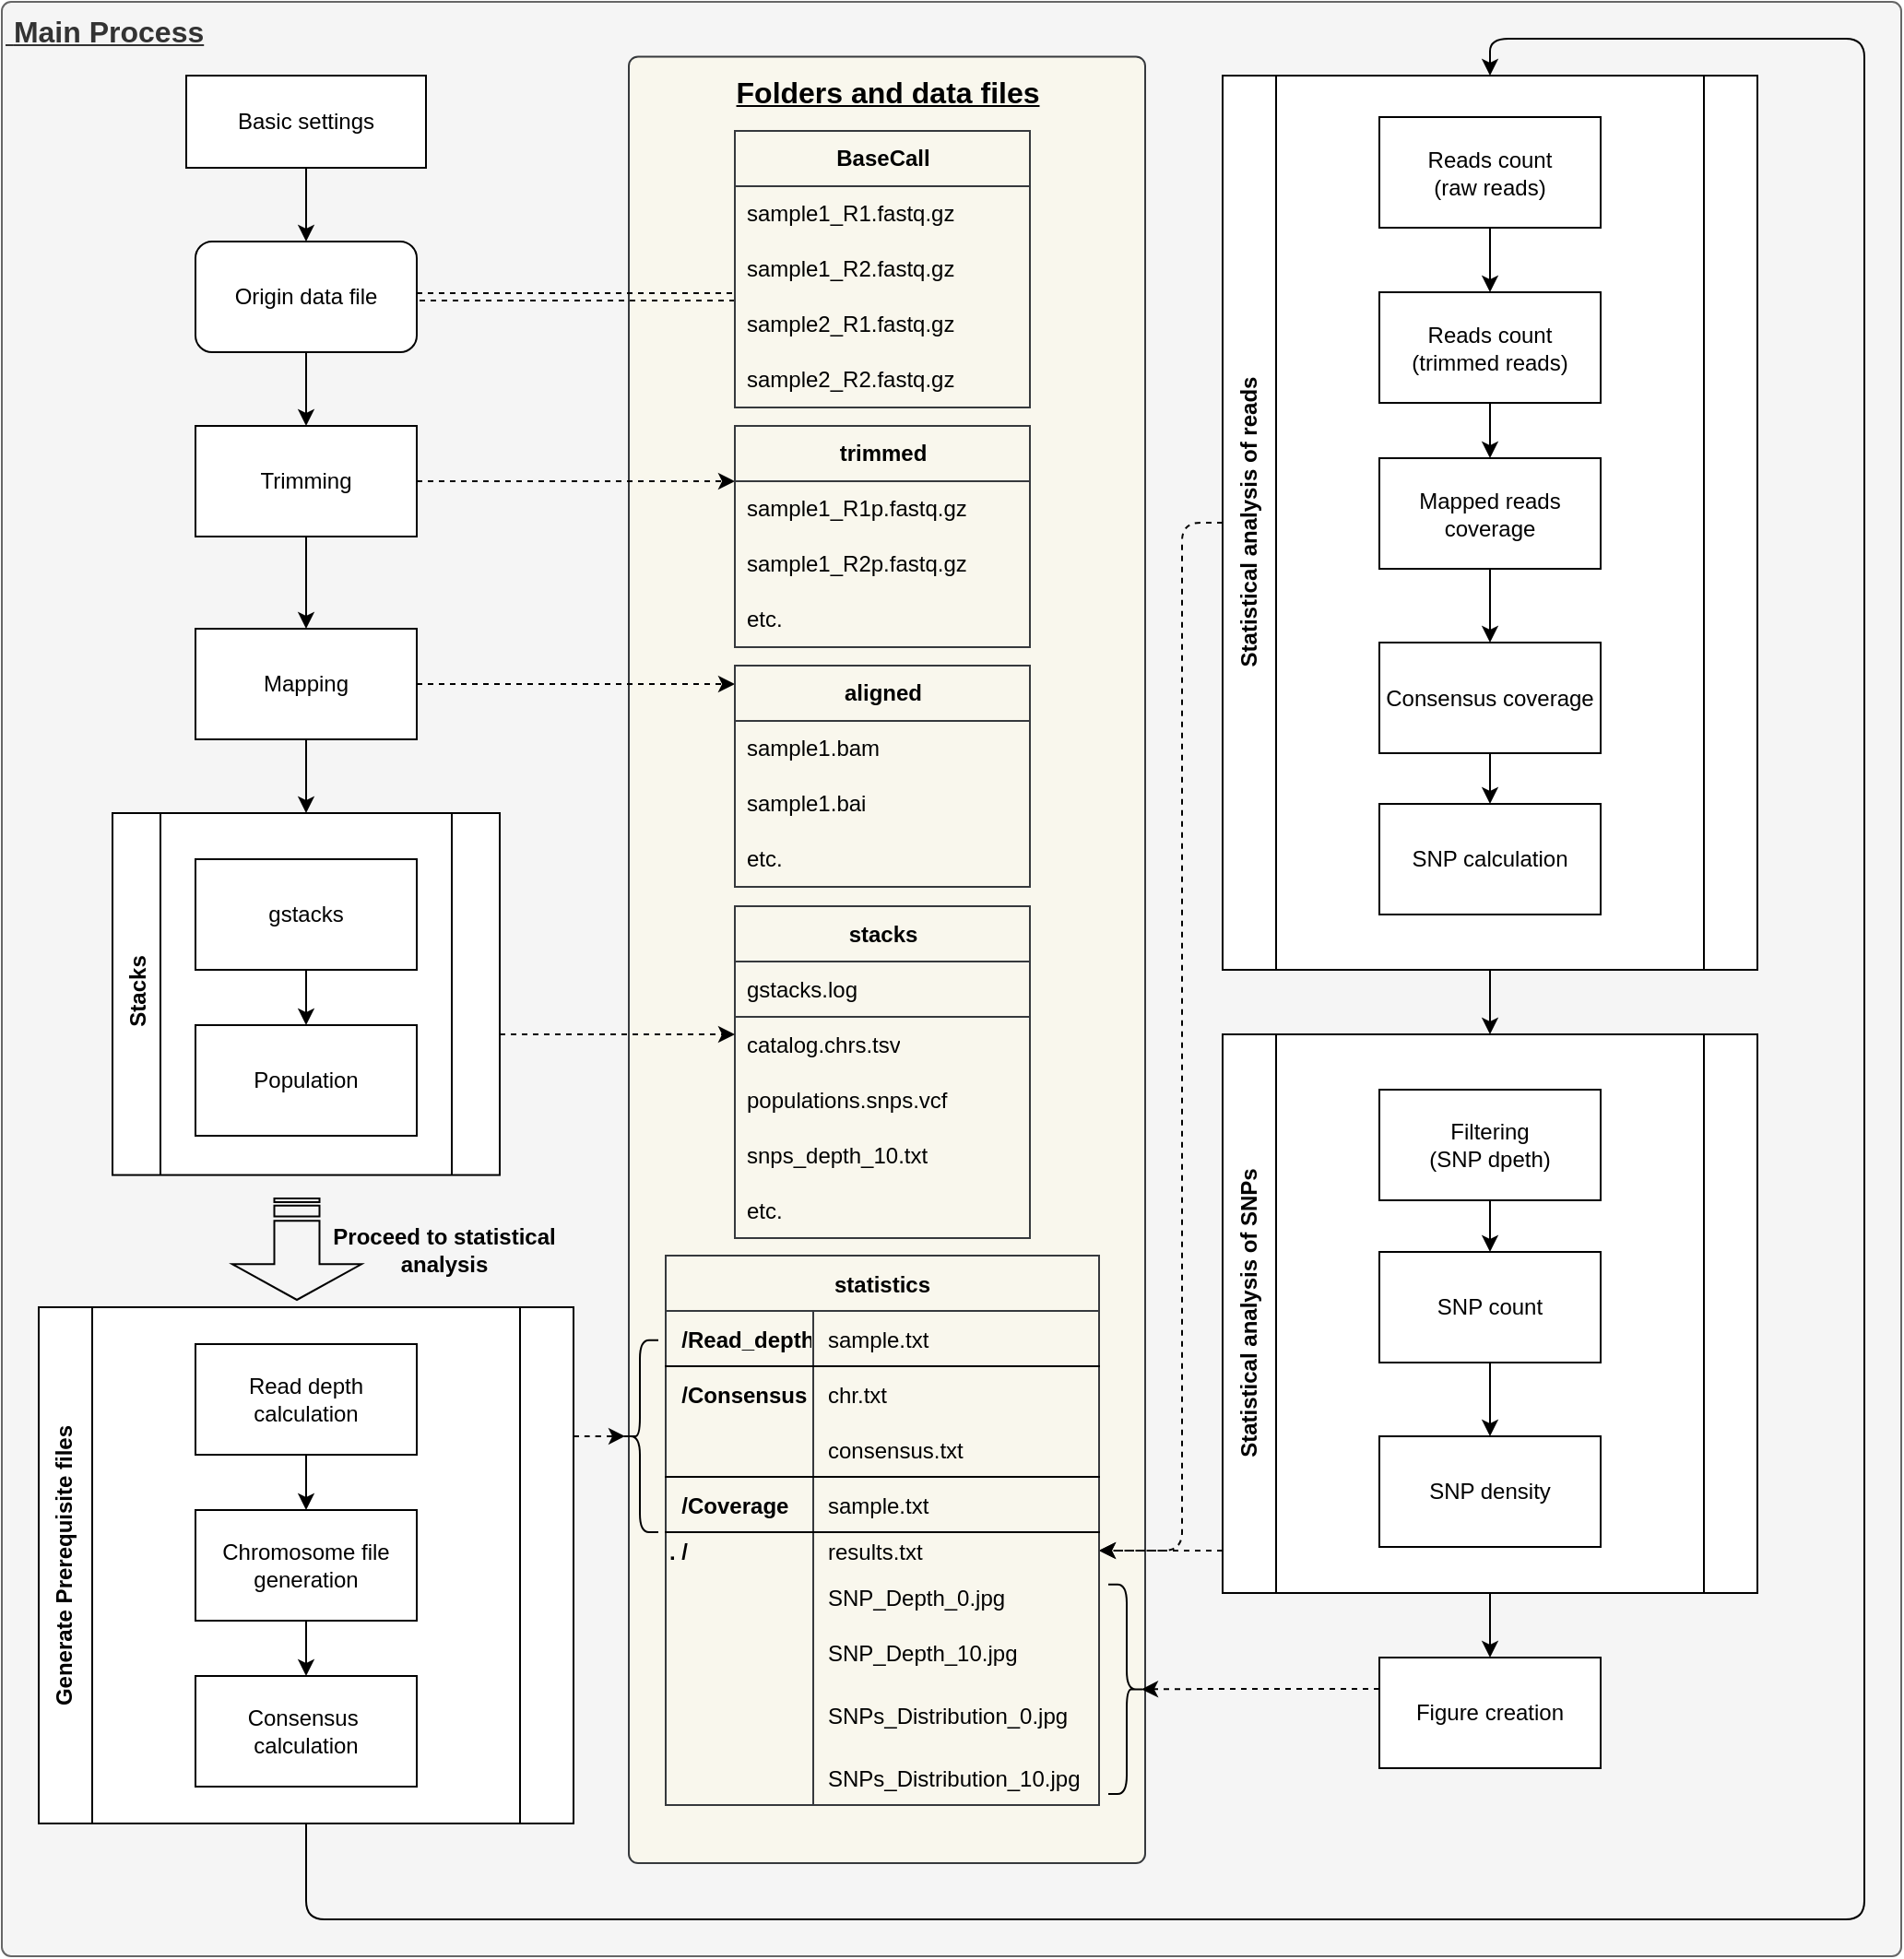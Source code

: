 <mxfile version="20.6.0" type="github">
  <diagram id="C5RBs43oDa-KdzZeNtuy" name="Page-1">
    <mxGraphModel dx="1645" dy="1059" grid="1" gridSize="10" guides="1" tooltips="1" connect="1" arrows="1" fold="1" page="1" pageScale="1" pageWidth="1169" pageHeight="827" math="0" shadow="0">
      <root>
        <mxCell id="WIyWlLk6GJQsqaUBKTNV-0" />
        <mxCell id="WIyWlLk6GJQsqaUBKTNV-1" parent="WIyWlLk6GJQsqaUBKTNV-0" />
        <mxCell id="ZqLwVkyyeCJWZtCOjeCk-284" value="&lt;span style=&quot;white-space: pre;&quot;&gt;	&lt;/span&gt;Main Process" style="rounded=1;absoluteArcSize=1;html=1;arcSize=10;sketch=0;fillColor=#f5f5f5;fontColor=#333333;strokeColor=#666666;fontStyle=5;align=left;verticalAlign=top;fontSize=16;" vertex="1" parent="WIyWlLk6GJQsqaUBKTNV-1">
          <mxGeometry x="50" y="60" width="1030" height="1060" as="geometry" />
        </mxCell>
        <mxCell id="ZqLwVkyyeCJWZtCOjeCk-285" value="" style="html=1;shape=mxgraph.er.anchor;whiteSpace=wrap;sketch=0;fillColor=none;gradientColor=none;" vertex="1" parent="ZqLwVkyyeCJWZtCOjeCk-284">
          <mxGeometry width="515" height="1060.0" as="geometry" />
        </mxCell>
        <mxCell id="ZqLwVkyyeCJWZtCOjeCk-286" value="" style="rounded=1;absoluteArcSize=1;html=1;arcSize=10;whiteSpace=wrap;points=[];sketch=0;fillColor=#f9f7ed;strokeColor=#36393d;" vertex="1" parent="ZqLwVkyyeCJWZtCOjeCk-284">
          <mxGeometry x="340" y="29.72" width="280" height="979.807" as="geometry" />
        </mxCell>
        <mxCell id="ZqLwVkyyeCJWZtCOjeCk-289" value="" style="group" vertex="1" connectable="0" parent="ZqLwVkyyeCJWZtCOjeCk-284">
          <mxGeometry x="60" y="461.296" width="270" height="240.118" as="geometry" />
        </mxCell>
        <mxCell id="ZqLwVkyyeCJWZtCOjeCk-277" value="&lt;span style=&quot;&quot;&gt;Proceed to statistical analysis&lt;/span&gt;" style="text;html=1;strokeColor=none;fillColor=none;align=center;verticalAlign=middle;whiteSpace=wrap;rounded=0;sketch=0;fontStyle=1" vertex="1" parent="ZqLwVkyyeCJWZtCOjeCk-289">
          <mxGeometry x="100" y="200.483" width="160" height="29.444" as="geometry" />
        </mxCell>
        <mxCell id="ZqLwVkyyeCJWZtCOjeCk-268" value="Folders and data files" style="text;html=1;align=center;verticalAlign=middle;resizable=0;points=[];autosize=1;strokeColor=none;fillColor=none;sketch=0;fontStyle=5;fontSize=16;" vertex="1" parent="ZqLwVkyyeCJWZtCOjeCk-284">
          <mxGeometry x="385" y="33.681" width="190" height="30" as="geometry" />
        </mxCell>
        <mxCell id="ZqLwVkyyeCJWZtCOjeCk-260" value="" style="shape=curlyBracket;whiteSpace=wrap;html=1;rounded=1;flipH=1;labelPosition=right;verticalLabelPosition=middle;align=left;verticalAlign=middle;sketch=0;fillColor=none;gradientColor=none;rotation=-180;" vertex="1" parent="ZqLwVkyyeCJWZtCOjeCk-284">
          <mxGeometry x="336" y="725.911" width="20" height="104.107" as="geometry" />
        </mxCell>
        <mxCell id="ZqLwVkyyeCJWZtCOjeCk-213" value="" style="shape=curlyBracket;whiteSpace=wrap;html=1;rounded=1;flipH=1;labelPosition=right;verticalLabelPosition=middle;align=left;verticalAlign=middle;sketch=0;fillColor=none;gradientColor=none;" vertex="1" parent="ZqLwVkyyeCJWZtCOjeCk-284">
          <mxGeometry x="600" y="858.411" width="20" height="113.571" as="geometry" />
        </mxCell>
        <mxCell id="ZqLwVkyyeCJWZtCOjeCk-288" value="&lt;span style=&quot;white-space: pre;&quot;&gt;	&lt;/span&gt;Stacks" style="shape=process;whiteSpace=wrap;html=1;backgroundOutline=1;size=0.125;align=center;verticalAlign=top;horizontal=0;fontStyle=1" vertex="1" parent="ZqLwVkyyeCJWZtCOjeCk-284">
          <mxGeometry x="60" y="439.996" width="210" height="196.296" as="geometry" />
        </mxCell>
        <mxCell id="ZqLwVkyyeCJWZtCOjeCk-13" style="rounded=0;orthogonalLoop=1;jettySize=auto;html=1;entryX=0.5;entryY=0;entryDx=0;entryDy=0;" edge="1" parent="WIyWlLk6GJQsqaUBKTNV-1" source="WIyWlLk6GJQsqaUBKTNV-3" target="ZqLwVkyyeCJWZtCOjeCk-4">
          <mxGeometry relative="1" as="geometry" />
        </mxCell>
        <mxCell id="ZqLwVkyyeCJWZtCOjeCk-234" style="edgeStyle=orthogonalEdgeStyle;orthogonalLoop=1;jettySize=auto;html=1;endArrow=none;endFill=0;shape=link;dashed=1;" edge="1" parent="WIyWlLk6GJQsqaUBKTNV-1" source="WIyWlLk6GJQsqaUBKTNV-3" target="ZqLwVkyyeCJWZtCOjeCk-22">
          <mxGeometry relative="1" as="geometry">
            <Array as="points">
              <mxPoint x="400" y="220" />
              <mxPoint x="400" y="220" />
            </Array>
          </mxGeometry>
        </mxCell>
        <mxCell id="WIyWlLk6GJQsqaUBKTNV-3" value="Origin data file" style="rounded=1;whiteSpace=wrap;html=1;fontSize=12;glass=0;strokeWidth=1;shadow=0;flipH=1;" parent="WIyWlLk6GJQsqaUBKTNV-1" vertex="1">
          <mxGeometry x="155" y="190" width="120" height="60" as="geometry" />
        </mxCell>
        <mxCell id="ZqLwVkyyeCJWZtCOjeCk-15" value="" style="edgeStyle=none;rounded=0;orthogonalLoop=1;jettySize=auto;html=1;" edge="1" parent="WIyWlLk6GJQsqaUBKTNV-1" source="ZqLwVkyyeCJWZtCOjeCk-4" target="ZqLwVkyyeCJWZtCOjeCk-14">
          <mxGeometry relative="1" as="geometry" />
        </mxCell>
        <mxCell id="ZqLwVkyyeCJWZtCOjeCk-290" style="edgeStyle=orthogonalEdgeStyle;orthogonalLoop=1;jettySize=auto;html=1;startArrow=none;startFill=0;endArrow=classic;endFill=1;dashed=1;" edge="1" parent="WIyWlLk6GJQsqaUBKTNV-1" source="ZqLwVkyyeCJWZtCOjeCk-4" target="ZqLwVkyyeCJWZtCOjeCk-6">
          <mxGeometry relative="1" as="geometry">
            <Array as="points">
              <mxPoint x="410" y="320" />
              <mxPoint x="410" y="320" />
            </Array>
          </mxGeometry>
        </mxCell>
        <mxCell id="ZqLwVkyyeCJWZtCOjeCk-4" value="Trimming" style="rounded=0;whiteSpace=wrap;html=1;flipH=1;" vertex="1" parent="WIyWlLk6GJQsqaUBKTNV-1">
          <mxGeometry x="155" y="290" width="120" height="60" as="geometry" />
        </mxCell>
        <mxCell id="ZqLwVkyyeCJWZtCOjeCk-6" value="trimmed" style="swimlane;fontStyle=1;childLayout=stackLayout;horizontal=1;startSize=30;horizontalStack=0;resizeParent=1;resizeParentMax=0;resizeLast=0;collapsible=1;marginBottom=0;whiteSpace=wrap;html=1;fillColor=#f9f7ed;strokeColor=#36393d;" vertex="1" parent="WIyWlLk6GJQsqaUBKTNV-1">
          <mxGeometry x="447.5" y="290" width="160" height="120" as="geometry" />
        </mxCell>
        <mxCell id="ZqLwVkyyeCJWZtCOjeCk-45" value="sample1_R1p.fastq.gz" style="text;strokeColor=none;fillColor=none;align=left;verticalAlign=middle;spacingLeft=4;spacingRight=4;overflow=hidden;points=[[0,0.5],[1,0.5]];portConstraint=eastwest;rotatable=0;whiteSpace=wrap;html=1;" vertex="1" parent="ZqLwVkyyeCJWZtCOjeCk-6">
          <mxGeometry y="30" width="160" height="30" as="geometry" />
        </mxCell>
        <mxCell id="ZqLwVkyyeCJWZtCOjeCk-46" value="sample1_R2p.fastq.gz" style="text;strokeColor=none;fillColor=none;align=left;verticalAlign=middle;spacingLeft=4;spacingRight=4;overflow=hidden;points=[[0,0.5],[1,0.5]];portConstraint=eastwest;rotatable=0;whiteSpace=wrap;html=1;" vertex="1" parent="ZqLwVkyyeCJWZtCOjeCk-6">
          <mxGeometry y="60" width="160" height="30" as="geometry" />
        </mxCell>
        <mxCell id="ZqLwVkyyeCJWZtCOjeCk-47" value="etc." style="text;strokeColor=none;fillColor=none;align=left;verticalAlign=middle;spacingLeft=4;spacingRight=4;overflow=hidden;points=[[0,0.5],[1,0.5]];portConstraint=eastwest;rotatable=0;whiteSpace=wrap;html=1;" vertex="1" parent="ZqLwVkyyeCJWZtCOjeCk-6">
          <mxGeometry y="90" width="160" height="30" as="geometry" />
        </mxCell>
        <mxCell id="ZqLwVkyyeCJWZtCOjeCk-17" value="" style="edgeStyle=none;rounded=0;orthogonalLoop=1;jettySize=auto;html=1;" edge="1" parent="WIyWlLk6GJQsqaUBKTNV-1" source="ZqLwVkyyeCJWZtCOjeCk-14">
          <mxGeometry relative="1" as="geometry">
            <mxPoint x="215" y="500" as="targetPoint" />
          </mxGeometry>
        </mxCell>
        <mxCell id="ZqLwVkyyeCJWZtCOjeCk-291" style="edgeStyle=orthogonalEdgeStyle;orthogonalLoop=1;jettySize=auto;html=1;startArrow=none;startFill=0;endArrow=classic;endFill=1;dashed=1;" edge="1" parent="WIyWlLk6GJQsqaUBKTNV-1" source="ZqLwVkyyeCJWZtCOjeCk-14" target="ZqLwVkyyeCJWZtCOjeCk-26">
          <mxGeometry relative="1" as="geometry">
            <Array as="points">
              <mxPoint x="410" y="430" />
              <mxPoint x="410" y="430" />
            </Array>
          </mxGeometry>
        </mxCell>
        <mxCell id="ZqLwVkyyeCJWZtCOjeCk-14" value="Mapping" style="whiteSpace=wrap;html=1;rounded=0;" vertex="1" parent="WIyWlLk6GJQsqaUBKTNV-1">
          <mxGeometry x="155" y="400" width="120" height="60" as="geometry" />
        </mxCell>
        <mxCell id="ZqLwVkyyeCJWZtCOjeCk-26" value="aligned" style="swimlane;fontStyle=1;childLayout=stackLayout;horizontal=1;startSize=30;horizontalStack=0;resizeParent=1;resizeParentMax=0;resizeLast=0;collapsible=1;marginBottom=0;whiteSpace=wrap;html=1;fillColor=#f9f7ed;strokeColor=#36393d;" vertex="1" parent="WIyWlLk6GJQsqaUBKTNV-1">
          <mxGeometry x="447.5" y="420" width="160" height="120" as="geometry" />
        </mxCell>
        <mxCell id="ZqLwVkyyeCJWZtCOjeCk-27" value="sample1.bam" style="text;strokeColor=none;fillColor=none;align=left;verticalAlign=middle;spacingLeft=4;spacingRight=4;overflow=hidden;points=[[0,0.5],[1,0.5]];portConstraint=eastwest;rotatable=0;whiteSpace=wrap;html=1;" vertex="1" parent="ZqLwVkyyeCJWZtCOjeCk-26">
          <mxGeometry y="30" width="160" height="30" as="geometry" />
        </mxCell>
        <mxCell id="ZqLwVkyyeCJWZtCOjeCk-28" value="sample1.bai" style="text;strokeColor=none;fillColor=none;align=left;verticalAlign=middle;spacingLeft=4;spacingRight=4;overflow=hidden;points=[[0,0.5],[1,0.5]];portConstraint=eastwest;rotatable=0;whiteSpace=wrap;html=1;" vertex="1" parent="ZqLwVkyyeCJWZtCOjeCk-26">
          <mxGeometry y="60" width="160" height="30" as="geometry" />
        </mxCell>
        <mxCell id="ZqLwVkyyeCJWZtCOjeCk-249" value="etc." style="text;strokeColor=none;fillColor=none;align=left;verticalAlign=middle;spacingLeft=4;spacingRight=4;overflow=hidden;points=[[0,0.5],[1,0.5]];portConstraint=eastwest;rotatable=0;whiteSpace=wrap;html=1;" vertex="1" parent="ZqLwVkyyeCJWZtCOjeCk-26">
          <mxGeometry y="90" width="160" height="30" as="geometry" />
        </mxCell>
        <mxCell id="ZqLwVkyyeCJWZtCOjeCk-30" value="stacks" style="swimlane;fontStyle=1;childLayout=stackLayout;horizontal=1;startSize=30;horizontalStack=0;resizeParent=1;resizeParentMax=0;resizeLast=0;collapsible=1;marginBottom=0;whiteSpace=wrap;html=1;fillColor=#f9f7ed;strokeColor=#36393d;" vertex="1" parent="WIyWlLk6GJQsqaUBKTNV-1">
          <mxGeometry x="447.5" y="550.5" width="160" height="180" as="geometry" />
        </mxCell>
        <mxCell id="ZqLwVkyyeCJWZtCOjeCk-252" value="gstacks.log" style="text;strokeColor=#36393d;fillColor=#f9f7ed;align=left;verticalAlign=middle;spacingLeft=4;spacingRight=4;overflow=hidden;points=[[0,0.5],[1,0.5]];portConstraint=eastwest;rotatable=0;whiteSpace=wrap;html=1;" vertex="1" parent="ZqLwVkyyeCJWZtCOjeCk-30">
          <mxGeometry y="30" width="160" height="30" as="geometry" />
        </mxCell>
        <mxCell id="ZqLwVkyyeCJWZtCOjeCk-31" value="catalog.chrs.tsv" style="text;strokeColor=none;fillColor=none;align=left;verticalAlign=middle;spacingLeft=4;spacingRight=4;overflow=hidden;points=[[0,0.5],[1,0.5]];portConstraint=eastwest;rotatable=0;whiteSpace=wrap;html=1;" vertex="1" parent="ZqLwVkyyeCJWZtCOjeCk-30">
          <mxGeometry y="60" width="160" height="30" as="geometry" />
        </mxCell>
        <mxCell id="ZqLwVkyyeCJWZtCOjeCk-33" value="populations.snps.vcf" style="text;strokeColor=none;fillColor=none;align=left;verticalAlign=middle;spacingLeft=4;spacingRight=4;overflow=hidden;points=[[0,0.5],[1,0.5]];portConstraint=eastwest;rotatable=0;whiteSpace=wrap;html=1;" vertex="1" parent="ZqLwVkyyeCJWZtCOjeCk-30">
          <mxGeometry y="90" width="160" height="30" as="geometry" />
        </mxCell>
        <mxCell id="ZqLwVkyyeCJWZtCOjeCk-250" value="snps_depth_10.txt" style="text;strokeColor=none;fillColor=none;align=left;verticalAlign=middle;spacingLeft=4;spacingRight=4;overflow=hidden;points=[[0,0.5],[1,0.5]];portConstraint=eastwest;rotatable=0;whiteSpace=wrap;html=1;" vertex="1" parent="ZqLwVkyyeCJWZtCOjeCk-30">
          <mxGeometry y="120" width="160" height="30" as="geometry" />
        </mxCell>
        <mxCell id="ZqLwVkyyeCJWZtCOjeCk-251" value="etc." style="text;strokeColor=none;fillColor=none;align=left;verticalAlign=middle;spacingLeft=4;spacingRight=4;overflow=hidden;points=[[0,0.5],[1,0.5]];portConstraint=eastwest;rotatable=0;whiteSpace=wrap;html=1;" vertex="1" parent="ZqLwVkyyeCJWZtCOjeCk-30">
          <mxGeometry y="150" width="160" height="30" as="geometry" />
        </mxCell>
        <mxCell id="ZqLwVkyyeCJWZtCOjeCk-16" value="gstacks" style="whiteSpace=wrap;html=1;rounded=0;" vertex="1" parent="WIyWlLk6GJQsqaUBKTNV-1">
          <mxGeometry x="155" y="525" width="120" height="60" as="geometry" />
        </mxCell>
        <mxCell id="ZqLwVkyyeCJWZtCOjeCk-21" style="edgeStyle=none;rounded=0;orthogonalLoop=1;jettySize=auto;html=1;" edge="1" parent="WIyWlLk6GJQsqaUBKTNV-1" source="ZqLwVkyyeCJWZtCOjeCk-16" target="ZqLwVkyyeCJWZtCOjeCk-20">
          <mxGeometry relative="1" as="geometry" />
        </mxCell>
        <mxCell id="ZqLwVkyyeCJWZtCOjeCk-20" value="Population" style="whiteSpace=wrap;html=1;rounded=0;" vertex="1" parent="WIyWlLk6GJQsqaUBKTNV-1">
          <mxGeometry x="155" y="615" width="120" height="60" as="geometry" />
        </mxCell>
        <mxCell id="ZqLwVkyyeCJWZtCOjeCk-295" style="edgeStyle=orthogonalEdgeStyle;orthogonalLoop=1;jettySize=auto;html=1;entryX=0.1;entryY=0.5;entryDx=0;entryDy=0;entryPerimeter=0;fontSize=16;startArrow=none;startFill=0;endArrow=classic;endFill=1;dashed=1;" edge="1" parent="WIyWlLk6GJQsqaUBKTNV-1" source="ZqLwVkyyeCJWZtCOjeCk-59" target="ZqLwVkyyeCJWZtCOjeCk-213">
          <mxGeometry relative="1" as="geometry">
            <Array as="points">
              <mxPoint x="710" y="975" />
              <mxPoint x="710" y="975" />
            </Array>
          </mxGeometry>
        </mxCell>
        <mxCell id="ZqLwVkyyeCJWZtCOjeCk-59" value="Figure creation" style="whiteSpace=wrap;html=1;" vertex="1" parent="WIyWlLk6GJQsqaUBKTNV-1">
          <mxGeometry x="797" y="958" width="120" height="60" as="geometry" />
        </mxCell>
        <mxCell id="ZqLwVkyyeCJWZtCOjeCk-272" style="edgeStyle=orthogonalEdgeStyle;orthogonalLoop=1;jettySize=auto;html=1;entryX=0.5;entryY=0;entryDx=0;entryDy=0;startArrow=none;startFill=0;endArrow=classic;endFill=1;" edge="1" parent="WIyWlLk6GJQsqaUBKTNV-1" source="ZqLwVkyyeCJWZtCOjeCk-71" target="ZqLwVkyyeCJWZtCOjeCk-78">
          <mxGeometry relative="1" as="geometry">
            <Array as="points">
              <mxPoint x="215" y="1100" />
              <mxPoint x="1060" y="1100" />
              <mxPoint x="1060" y="80" />
              <mxPoint x="857" y="80" />
            </Array>
          </mxGeometry>
        </mxCell>
        <mxCell id="ZqLwVkyyeCJWZtCOjeCk-301" style="edgeStyle=orthogonalEdgeStyle;orthogonalLoop=1;jettySize=auto;html=1;entryX=0.1;entryY=0.5;entryDx=0;entryDy=0;entryPerimeter=0;dashed=1;fontSize=16;startArrow=none;startFill=0;endArrow=classic;endFill=1;" edge="1" parent="WIyWlLk6GJQsqaUBKTNV-1" source="ZqLwVkyyeCJWZtCOjeCk-71" target="ZqLwVkyyeCJWZtCOjeCk-260">
          <mxGeometry relative="1" as="geometry">
            <Array as="points">
              <mxPoint x="370" y="838" />
              <mxPoint x="370" y="838" />
            </Array>
          </mxGeometry>
        </mxCell>
        <mxCell id="ZqLwVkyyeCJWZtCOjeCk-71" value="Generate Prerequisite files" style="shape=process;whiteSpace=wrap;html=1;backgroundOutline=1;horizontal=0;verticalAlign=top;fontStyle=1" vertex="1" parent="WIyWlLk6GJQsqaUBKTNV-1">
          <mxGeometry x="70" y="768" width="290" height="280" as="geometry" />
        </mxCell>
        <mxCell id="ZqLwVkyyeCJWZtCOjeCk-74" value="" style="rounded=0;orthogonalLoop=1;jettySize=auto;html=1;endArrow=classic;endFill=1;elbow=horizontal;exitX=0.5;exitY=1;exitDx=0;exitDy=0;entryX=0.5;entryY=0;entryDx=0;entryDy=0;" edge="1" parent="WIyWlLk6GJQsqaUBKTNV-1" source="ZqLwVkyyeCJWZtCOjeCk-72" target="ZqLwVkyyeCJWZtCOjeCk-73">
          <mxGeometry relative="1" as="geometry" />
        </mxCell>
        <mxCell id="ZqLwVkyyeCJWZtCOjeCk-72" value="Read depth calculation" style="rounded=0;whiteSpace=wrap;html=1;" vertex="1" parent="WIyWlLk6GJQsqaUBKTNV-1">
          <mxGeometry x="155" y="788" width="120" height="60" as="geometry" />
        </mxCell>
        <mxCell id="ZqLwVkyyeCJWZtCOjeCk-76" value="" style="edgeStyle=none;rounded=0;orthogonalLoop=1;jettySize=auto;html=1;endArrow=classic;endFill=1;elbow=vertical;" edge="1" parent="WIyWlLk6GJQsqaUBKTNV-1" source="ZqLwVkyyeCJWZtCOjeCk-73" target="ZqLwVkyyeCJWZtCOjeCk-75">
          <mxGeometry relative="1" as="geometry" />
        </mxCell>
        <mxCell id="ZqLwVkyyeCJWZtCOjeCk-73" value="Chromosome file generation" style="rounded=0;whiteSpace=wrap;html=1;" vertex="1" parent="WIyWlLk6GJQsqaUBKTNV-1">
          <mxGeometry x="155" y="878" width="120" height="60" as="geometry" />
        </mxCell>
        <mxCell id="ZqLwVkyyeCJWZtCOjeCk-75" value="Consensus&amp;nbsp; calculation" style="rounded=0;whiteSpace=wrap;html=1;" vertex="1" parent="WIyWlLk6GJQsqaUBKTNV-1">
          <mxGeometry x="155" y="968" width="120" height="60" as="geometry" />
        </mxCell>
        <mxCell id="ZqLwVkyyeCJWZtCOjeCk-244" value="" style="edgeStyle=orthogonalEdgeStyle;orthogonalLoop=1;jettySize=auto;html=1;endArrow=classic;endFill=1;" edge="1" parent="WIyWlLk6GJQsqaUBKTNV-1" source="ZqLwVkyyeCJWZtCOjeCk-77" target="WIyWlLk6GJQsqaUBKTNV-3">
          <mxGeometry relative="1" as="geometry" />
        </mxCell>
        <mxCell id="ZqLwVkyyeCJWZtCOjeCk-77" value="Basic settings" style="rounded=0;whiteSpace=wrap;html=1;fontStyle=0" vertex="1" parent="WIyWlLk6GJQsqaUBKTNV-1">
          <mxGeometry x="150" y="100" width="130" height="50" as="geometry" />
        </mxCell>
        <mxCell id="ZqLwVkyyeCJWZtCOjeCk-107" style="edgeStyle=orthogonalEdgeStyle;orthogonalLoop=1;jettySize=auto;html=1;entryX=0.5;entryY=0;entryDx=0;entryDy=0;" edge="1" parent="WIyWlLk6GJQsqaUBKTNV-1" source="ZqLwVkyyeCJWZtCOjeCk-78" target="ZqLwVkyyeCJWZtCOjeCk-94">
          <mxGeometry relative="1" as="geometry" />
        </mxCell>
        <mxCell id="ZqLwVkyyeCJWZtCOjeCk-300" style="edgeStyle=orthogonalEdgeStyle;orthogonalLoop=1;jettySize=auto;html=1;dashed=1;fontSize=16;startArrow=none;startFill=0;endArrow=classic;endFill=1;" edge="1" parent="WIyWlLk6GJQsqaUBKTNV-1" source="ZqLwVkyyeCJWZtCOjeCk-78" target="ZqLwVkyyeCJWZtCOjeCk-175">
          <mxGeometry relative="1" as="geometry">
            <Array as="points">
              <mxPoint x="690" y="342" />
              <mxPoint x="690" y="900" />
            </Array>
          </mxGeometry>
        </mxCell>
        <mxCell id="ZqLwVkyyeCJWZtCOjeCk-78" value="Statistical analysis of reads" style="shape=process;whiteSpace=wrap;html=1;backgroundOutline=1;horizontal=0;verticalAlign=top;fontStyle=1" vertex="1" parent="WIyWlLk6GJQsqaUBKTNV-1">
          <mxGeometry x="712" y="100" width="290" height="485" as="geometry" />
        </mxCell>
        <mxCell id="ZqLwVkyyeCJWZtCOjeCk-87" value="" style="edgeStyle=none;rounded=0;orthogonalLoop=1;jettySize=auto;html=1;fontFamily=Helvetica;endArrow=classic;endFill=1;elbow=vertical;" edge="1" parent="WIyWlLk6GJQsqaUBKTNV-1" source="ZqLwVkyyeCJWZtCOjeCk-82" target="ZqLwVkyyeCJWZtCOjeCk-86">
          <mxGeometry relative="1" as="geometry" />
        </mxCell>
        <mxCell id="ZqLwVkyyeCJWZtCOjeCk-82" value="Reads count&lt;br&gt;(trimmed reads)" style="rounded=0;whiteSpace=wrap;html=1;" vertex="1" parent="WIyWlLk6GJQsqaUBKTNV-1">
          <mxGeometry x="797" y="217.5" width="120" height="60" as="geometry" />
        </mxCell>
        <mxCell id="ZqLwVkyyeCJWZtCOjeCk-99" style="edgeStyle=none;rounded=0;orthogonalLoop=1;jettySize=auto;html=1;entryX=0.5;entryY=0;entryDx=0;entryDy=0;fontFamily=Helvetica;endArrow=classic;endFill=1;elbow=vertical;" edge="1" parent="WIyWlLk6GJQsqaUBKTNV-1" source="ZqLwVkyyeCJWZtCOjeCk-85" target="ZqLwVkyyeCJWZtCOjeCk-82">
          <mxGeometry relative="1" as="geometry" />
        </mxCell>
        <mxCell id="ZqLwVkyyeCJWZtCOjeCk-85" value="Reads count&lt;br&gt;(raw reads)" style="rounded=0;whiteSpace=wrap;html=1;" vertex="1" parent="WIyWlLk6GJQsqaUBKTNV-1">
          <mxGeometry x="797" y="122.5" width="120" height="60" as="geometry" />
        </mxCell>
        <mxCell id="ZqLwVkyyeCJWZtCOjeCk-89" value="" style="edgeStyle=none;rounded=0;orthogonalLoop=1;jettySize=auto;html=1;fontFamily=Helvetica;endArrow=classic;endFill=1;elbow=vertical;" edge="1" parent="WIyWlLk6GJQsqaUBKTNV-1" source="ZqLwVkyyeCJWZtCOjeCk-86" target="ZqLwVkyyeCJWZtCOjeCk-88">
          <mxGeometry relative="1" as="geometry" />
        </mxCell>
        <mxCell id="ZqLwVkyyeCJWZtCOjeCk-86" value="Mapped reads coverage" style="rounded=0;whiteSpace=wrap;html=1;" vertex="1" parent="WIyWlLk6GJQsqaUBKTNV-1">
          <mxGeometry x="797" y="307.5" width="120" height="60" as="geometry" />
        </mxCell>
        <mxCell id="ZqLwVkyyeCJWZtCOjeCk-100" style="edgeStyle=none;rounded=0;orthogonalLoop=1;jettySize=auto;html=1;entryX=0.5;entryY=0;entryDx=0;entryDy=0;fontFamily=Helvetica;endArrow=classic;endFill=1;elbow=vertical;" edge="1" parent="WIyWlLk6GJQsqaUBKTNV-1" source="ZqLwVkyyeCJWZtCOjeCk-88" target="ZqLwVkyyeCJWZtCOjeCk-57">
          <mxGeometry relative="1" as="geometry" />
        </mxCell>
        <mxCell id="ZqLwVkyyeCJWZtCOjeCk-88" value="Consensus coverage" style="rounded=0;whiteSpace=wrap;html=1;" vertex="1" parent="WIyWlLk6GJQsqaUBKTNV-1">
          <mxGeometry x="797" y="407.5" width="120" height="60" as="geometry" />
        </mxCell>
        <mxCell id="ZqLwVkyyeCJWZtCOjeCk-57" value="SNP calculation" style="whiteSpace=wrap;html=1;" vertex="1" parent="WIyWlLk6GJQsqaUBKTNV-1">
          <mxGeometry x="797" y="495" width="120" height="60" as="geometry" />
        </mxCell>
        <mxCell id="ZqLwVkyyeCJWZtCOjeCk-110" value="" style="edgeStyle=orthogonalEdgeStyle;orthogonalLoop=1;jettySize=auto;html=1;" edge="1" parent="WIyWlLk6GJQsqaUBKTNV-1" source="ZqLwVkyyeCJWZtCOjeCk-94" target="ZqLwVkyyeCJWZtCOjeCk-59">
          <mxGeometry relative="1" as="geometry" />
        </mxCell>
        <mxCell id="ZqLwVkyyeCJWZtCOjeCk-299" style="edgeStyle=orthogonalEdgeStyle;orthogonalLoop=1;jettySize=auto;html=1;dashed=1;fontSize=16;startArrow=none;startFill=0;endArrow=classic;endFill=1;" edge="1" parent="WIyWlLk6GJQsqaUBKTNV-1" source="ZqLwVkyyeCJWZtCOjeCk-94" target="ZqLwVkyyeCJWZtCOjeCk-175">
          <mxGeometry relative="1" as="geometry">
            <Array as="points">
              <mxPoint x="680" y="900" />
              <mxPoint x="680" y="900" />
            </Array>
          </mxGeometry>
        </mxCell>
        <mxCell id="ZqLwVkyyeCJWZtCOjeCk-94" value="Statistical analysis of SNPs" style="shape=process;whiteSpace=wrap;html=1;backgroundOutline=1;horizontal=0;verticalAlign=top;fontStyle=1" vertex="1" parent="WIyWlLk6GJQsqaUBKTNV-1">
          <mxGeometry x="712" y="620" width="290" height="303" as="geometry" />
        </mxCell>
        <mxCell id="ZqLwVkyyeCJWZtCOjeCk-302" value="" style="edgeStyle=orthogonalEdgeStyle;orthogonalLoop=1;jettySize=auto;html=1;fontSize=16;startArrow=none;startFill=0;endArrow=classic;endFill=1;" edge="1" parent="WIyWlLk6GJQsqaUBKTNV-1" source="ZqLwVkyyeCJWZtCOjeCk-92" target="ZqLwVkyyeCJWZtCOjeCk-95">
          <mxGeometry relative="1" as="geometry" />
        </mxCell>
        <mxCell id="ZqLwVkyyeCJWZtCOjeCk-92" value="Filtering&lt;br&gt;(SNP dpeth)" style="whiteSpace=wrap;html=1;" vertex="1" parent="WIyWlLk6GJQsqaUBKTNV-1">
          <mxGeometry x="797" y="650" width="120" height="60" as="geometry" />
        </mxCell>
        <mxCell id="ZqLwVkyyeCJWZtCOjeCk-97" value="" style="edgeStyle=none;rounded=0;orthogonalLoop=1;jettySize=auto;html=1;fontFamily=Helvetica;endArrow=classic;endFill=1;elbow=vertical;" edge="1" parent="WIyWlLk6GJQsqaUBKTNV-1" source="ZqLwVkyyeCJWZtCOjeCk-95" target="ZqLwVkyyeCJWZtCOjeCk-96">
          <mxGeometry relative="1" as="geometry" />
        </mxCell>
        <mxCell id="ZqLwVkyyeCJWZtCOjeCk-95" value="SNP count" style="whiteSpace=wrap;html=1;fontFamily=Helvetica;" vertex="1" parent="WIyWlLk6GJQsqaUBKTNV-1">
          <mxGeometry x="797" y="738" width="120" height="60" as="geometry" />
        </mxCell>
        <mxCell id="ZqLwVkyyeCJWZtCOjeCk-96" value="SNP density" style="whiteSpace=wrap;html=1;fontFamily=Helvetica;" vertex="1" parent="WIyWlLk6GJQsqaUBKTNV-1">
          <mxGeometry x="797" y="838" width="120" height="60" as="geometry" />
        </mxCell>
        <mxCell id="ZqLwVkyyeCJWZtCOjeCk-168" value="statistics" style="shape=table;startSize=30;container=1;collapsible=1;childLayout=tableLayout;fixedRows=1;rowLines=0;fontStyle=1;align=center;resizeLast=1;fillColor=#f9f7ed;strokeColor=#36393d;" vertex="1" parent="WIyWlLk6GJQsqaUBKTNV-1">
          <mxGeometry x="410" y="740" width="235" height="298" as="geometry" />
        </mxCell>
        <mxCell id="ZqLwVkyyeCJWZtCOjeCk-184" value="" style="shape=tableRow;horizontal=0;startSize=0;swimlaneHead=0;swimlaneBody=0;fillColor=none;collapsible=0;dropTarget=0;points=[[0,0.5],[1,0.5]];portConstraint=eastwest;top=0;left=0;right=0;bottom=1;" vertex="1" parent="ZqLwVkyyeCJWZtCOjeCk-168">
          <mxGeometry y="30" width="235" height="30" as="geometry" />
        </mxCell>
        <mxCell id="ZqLwVkyyeCJWZtCOjeCk-185" value="  /Read_depth" style="shape=partialRectangle;connectable=0;fillColor=none;top=0;left=0;bottom=0;right=0;fontStyle=1;overflow=hidden;align=left;" vertex="1" parent="ZqLwVkyyeCJWZtCOjeCk-184">
          <mxGeometry width="80" height="30" as="geometry">
            <mxRectangle width="80" height="30" as="alternateBounds" />
          </mxGeometry>
        </mxCell>
        <mxCell id="ZqLwVkyyeCJWZtCOjeCk-186" value="sample.txt" style="shape=partialRectangle;connectable=0;fillColor=none;top=0;left=0;bottom=0;right=0;align=left;spacingLeft=6;fontStyle=0;overflow=hidden;" vertex="1" parent="ZqLwVkyyeCJWZtCOjeCk-184">
          <mxGeometry x="80" width="155" height="30" as="geometry">
            <mxRectangle width="155" height="30" as="alternateBounds" />
          </mxGeometry>
        </mxCell>
        <mxCell id="ZqLwVkyyeCJWZtCOjeCk-169" value="" style="shape=tableRow;horizontal=0;startSize=0;swimlaneHead=0;swimlaneBody=0;fillColor=none;collapsible=0;dropTarget=0;points=[[0,0.5],[1,0.5]];portConstraint=eastwest;top=0;left=0;right=0;bottom=0;" vertex="1" parent="ZqLwVkyyeCJWZtCOjeCk-168">
          <mxGeometry y="60" width="235" height="30" as="geometry" />
        </mxCell>
        <mxCell id="ZqLwVkyyeCJWZtCOjeCk-170" value="  /Consensus" style="shape=partialRectangle;connectable=0;fillColor=none;top=0;left=0;bottom=0;right=0;fontStyle=1;overflow=hidden;align=left;" vertex="1" parent="ZqLwVkyyeCJWZtCOjeCk-169">
          <mxGeometry width="80" height="30" as="geometry">
            <mxRectangle width="80" height="30" as="alternateBounds" />
          </mxGeometry>
        </mxCell>
        <mxCell id="ZqLwVkyyeCJWZtCOjeCk-171" value="chr.txt" style="shape=partialRectangle;connectable=0;fillColor=none;top=0;left=0;bottom=0;right=0;align=left;spacingLeft=6;fontStyle=0;overflow=hidden;" vertex="1" parent="ZqLwVkyyeCJWZtCOjeCk-169">
          <mxGeometry x="80" width="155" height="30" as="geometry">
            <mxRectangle width="155" height="30" as="alternateBounds" />
          </mxGeometry>
        </mxCell>
        <mxCell id="ZqLwVkyyeCJWZtCOjeCk-172" value="" style="shape=tableRow;horizontal=0;startSize=0;swimlaneHead=0;swimlaneBody=0;fillColor=none;collapsible=0;dropTarget=0;points=[[0,0.5],[1,0.5]];portConstraint=eastwest;top=0;left=0;right=0;bottom=1;" vertex="1" parent="ZqLwVkyyeCJWZtCOjeCk-168">
          <mxGeometry y="90" width="235" height="30" as="geometry" />
        </mxCell>
        <mxCell id="ZqLwVkyyeCJWZtCOjeCk-173" value="" style="shape=partialRectangle;connectable=0;fillColor=none;top=0;left=0;bottom=0;right=0;fontStyle=1;overflow=hidden;align=left;" vertex="1" parent="ZqLwVkyyeCJWZtCOjeCk-172">
          <mxGeometry width="80" height="30" as="geometry">
            <mxRectangle width="80" height="30" as="alternateBounds" />
          </mxGeometry>
        </mxCell>
        <mxCell id="ZqLwVkyyeCJWZtCOjeCk-174" value="consensus.txt" style="shape=partialRectangle;connectable=0;fillColor=none;top=0;left=0;bottom=0;right=0;align=left;spacingLeft=6;fontStyle=0;overflow=hidden;" vertex="1" parent="ZqLwVkyyeCJWZtCOjeCk-172">
          <mxGeometry x="80" width="155" height="30" as="geometry">
            <mxRectangle width="155" height="30" as="alternateBounds" />
          </mxGeometry>
        </mxCell>
        <mxCell id="ZqLwVkyyeCJWZtCOjeCk-187" value="" style="shape=tableRow;horizontal=0;startSize=0;swimlaneHead=0;swimlaneBody=0;fillColor=none;collapsible=0;dropTarget=0;points=[[0,0.5],[1,0.5]];portConstraint=eastwest;top=0;left=0;right=0;bottom=1;" vertex="1" parent="ZqLwVkyyeCJWZtCOjeCk-168">
          <mxGeometry y="120" width="235" height="30" as="geometry" />
        </mxCell>
        <mxCell id="ZqLwVkyyeCJWZtCOjeCk-188" value="  /Coverage" style="shape=partialRectangle;connectable=0;fillColor=none;top=0;left=0;bottom=0;right=0;fontStyle=1;overflow=hidden;align=left;" vertex="1" parent="ZqLwVkyyeCJWZtCOjeCk-187">
          <mxGeometry width="80" height="30" as="geometry">
            <mxRectangle width="80" height="30" as="alternateBounds" />
          </mxGeometry>
        </mxCell>
        <mxCell id="ZqLwVkyyeCJWZtCOjeCk-189" value="sample.txt" style="shape=partialRectangle;connectable=0;fillColor=none;top=0;left=0;bottom=0;right=0;align=left;spacingLeft=6;fontStyle=0;overflow=hidden;" vertex="1" parent="ZqLwVkyyeCJWZtCOjeCk-187">
          <mxGeometry x="80" width="155" height="30" as="geometry">
            <mxRectangle width="155" height="30" as="alternateBounds" />
          </mxGeometry>
        </mxCell>
        <mxCell id="ZqLwVkyyeCJWZtCOjeCk-175" value="" style="shape=tableRow;horizontal=0;startSize=0;swimlaneHead=0;swimlaneBody=0;fillColor=none;collapsible=0;dropTarget=0;points=[[0,0.5],[1,0.5]];portConstraint=eastwest;top=0;left=0;right=0;bottom=0;fontStyle=1" vertex="1" parent="ZqLwVkyyeCJWZtCOjeCk-168">
          <mxGeometry y="150" width="235" height="20" as="geometry" />
        </mxCell>
        <mxCell id="ZqLwVkyyeCJWZtCOjeCk-176" value=". /" style="shape=partialRectangle;connectable=0;fillColor=none;top=0;left=0;bottom=0;right=0;editable=1;overflow=hidden;fontStyle=1;align=left;" vertex="1" parent="ZqLwVkyyeCJWZtCOjeCk-175">
          <mxGeometry width="80" height="20" as="geometry">
            <mxRectangle width="80" height="20" as="alternateBounds" />
          </mxGeometry>
        </mxCell>
        <mxCell id="ZqLwVkyyeCJWZtCOjeCk-177" value="results.txt" style="shape=partialRectangle;connectable=0;fillColor=none;top=0;left=0;bottom=0;right=0;align=left;spacingLeft=6;overflow=hidden;" vertex="1" parent="ZqLwVkyyeCJWZtCOjeCk-175">
          <mxGeometry x="80" width="155" height="20" as="geometry">
            <mxRectangle width="155" height="20" as="alternateBounds" />
          </mxGeometry>
        </mxCell>
        <mxCell id="ZqLwVkyyeCJWZtCOjeCk-178" value="" style="shape=tableRow;horizontal=0;startSize=0;swimlaneHead=0;swimlaneBody=0;fillColor=none;collapsible=0;dropTarget=0;points=[[0,0.5],[1,0.5]];portConstraint=eastwest;top=0;left=0;right=0;bottom=0;" vertex="1" parent="ZqLwVkyyeCJWZtCOjeCk-168">
          <mxGeometry y="170" width="235" height="30" as="geometry" />
        </mxCell>
        <mxCell id="ZqLwVkyyeCJWZtCOjeCk-179" value="" style="shape=partialRectangle;connectable=0;fillColor=none;top=0;left=0;bottom=0;right=0;editable=1;overflow=hidden;" vertex="1" parent="ZqLwVkyyeCJWZtCOjeCk-178">
          <mxGeometry width="80" height="30" as="geometry">
            <mxRectangle width="80" height="30" as="alternateBounds" />
          </mxGeometry>
        </mxCell>
        <mxCell id="ZqLwVkyyeCJWZtCOjeCk-180" value="SNP_Depth_0.jpg" style="shape=partialRectangle;connectable=0;fillColor=none;top=0;left=0;bottom=0;right=0;align=left;spacingLeft=6;overflow=hidden;" vertex="1" parent="ZqLwVkyyeCJWZtCOjeCk-178">
          <mxGeometry x="80" width="155" height="30" as="geometry">
            <mxRectangle width="155" height="30" as="alternateBounds" />
          </mxGeometry>
        </mxCell>
        <mxCell id="ZqLwVkyyeCJWZtCOjeCk-181" value="" style="shape=tableRow;horizontal=0;startSize=0;swimlaneHead=0;swimlaneBody=0;fillColor=none;collapsible=0;dropTarget=0;points=[[0,0.5],[1,0.5]];portConstraint=eastwest;top=0;left=0;right=0;bottom=0;" vertex="1" parent="ZqLwVkyyeCJWZtCOjeCk-168">
          <mxGeometry y="200" width="235" height="30" as="geometry" />
        </mxCell>
        <mxCell id="ZqLwVkyyeCJWZtCOjeCk-182" value="" style="shape=partialRectangle;connectable=0;fillColor=none;top=0;left=0;bottom=0;right=0;editable=1;overflow=hidden;" vertex="1" parent="ZqLwVkyyeCJWZtCOjeCk-181">
          <mxGeometry width="80" height="30" as="geometry">
            <mxRectangle width="80" height="30" as="alternateBounds" />
          </mxGeometry>
        </mxCell>
        <mxCell id="ZqLwVkyyeCJWZtCOjeCk-183" value="SNP_Depth_10.jpg" style="shape=partialRectangle;connectable=0;fillColor=none;top=0;left=0;bottom=0;right=0;align=left;spacingLeft=6;overflow=hidden;" vertex="1" parent="ZqLwVkyyeCJWZtCOjeCk-181">
          <mxGeometry x="80" width="155" height="30" as="geometry">
            <mxRectangle width="155" height="30" as="alternateBounds" />
          </mxGeometry>
        </mxCell>
        <mxCell id="ZqLwVkyyeCJWZtCOjeCk-195" value="" style="shape=tableRow;horizontal=0;startSize=0;swimlaneHead=0;swimlaneBody=0;fillColor=none;collapsible=0;dropTarget=0;points=[[0,0.5],[1,0.5]];portConstraint=eastwest;top=0;left=0;right=0;bottom=0;" vertex="1" parent="ZqLwVkyyeCJWZtCOjeCk-168">
          <mxGeometry y="230" width="235" height="38" as="geometry" />
        </mxCell>
        <mxCell id="ZqLwVkyyeCJWZtCOjeCk-196" value="" style="shape=partialRectangle;connectable=0;fillColor=none;top=0;left=0;bottom=0;right=0;editable=1;overflow=hidden;" vertex="1" parent="ZqLwVkyyeCJWZtCOjeCk-195">
          <mxGeometry width="80" height="38" as="geometry">
            <mxRectangle width="80" height="38" as="alternateBounds" />
          </mxGeometry>
        </mxCell>
        <mxCell id="ZqLwVkyyeCJWZtCOjeCk-197" value="SNPs_Distribution_0.jpg" style="shape=partialRectangle;connectable=0;fillColor=none;top=0;left=0;bottom=0;right=0;align=left;spacingLeft=6;overflow=hidden;" vertex="1" parent="ZqLwVkyyeCJWZtCOjeCk-195">
          <mxGeometry x="80" width="155" height="38" as="geometry">
            <mxRectangle width="155" height="38" as="alternateBounds" />
          </mxGeometry>
        </mxCell>
        <mxCell id="ZqLwVkyyeCJWZtCOjeCk-198" value="" style="shape=tableRow;horizontal=0;startSize=0;swimlaneHead=0;swimlaneBody=0;fillColor=none;collapsible=0;dropTarget=0;points=[[0,0.5],[1,0.5]];portConstraint=eastwest;top=0;left=0;right=0;bottom=0;" vertex="1" parent="ZqLwVkyyeCJWZtCOjeCk-168">
          <mxGeometry y="268" width="235" height="30" as="geometry" />
        </mxCell>
        <mxCell id="ZqLwVkyyeCJWZtCOjeCk-199" value="" style="shape=partialRectangle;connectable=0;fillColor=none;top=0;left=0;bottom=0;right=0;editable=1;overflow=hidden;" vertex="1" parent="ZqLwVkyyeCJWZtCOjeCk-198">
          <mxGeometry width="80" height="30" as="geometry">
            <mxRectangle width="80" height="30" as="alternateBounds" />
          </mxGeometry>
        </mxCell>
        <mxCell id="ZqLwVkyyeCJWZtCOjeCk-200" value="SNPs_Distribution_10.jpg" style="shape=partialRectangle;connectable=0;fillColor=none;top=0;left=0;bottom=0;right=0;align=left;spacingLeft=6;overflow=hidden;" vertex="1" parent="ZqLwVkyyeCJWZtCOjeCk-198">
          <mxGeometry x="80" width="155" height="30" as="geometry">
            <mxRectangle width="155" height="30" as="alternateBounds" />
          </mxGeometry>
        </mxCell>
        <mxCell id="ZqLwVkyyeCJWZtCOjeCk-22" value="BaseCall" style="swimlane;fontStyle=1;childLayout=stackLayout;horizontal=1;startSize=30;horizontalStack=0;resizeParent=1;resizeParentMax=0;resizeLast=0;collapsible=1;marginBottom=0;whiteSpace=wrap;html=1;verticalAlign=middle;fillColor=#f9f7ed;strokeColor=#36393d;" vertex="1" parent="WIyWlLk6GJQsqaUBKTNV-1">
          <mxGeometry x="447.5" y="130" width="160" height="150" as="geometry">
            <mxRectangle x="290" y="55" width="90" height="30" as="alternateBounds" />
          </mxGeometry>
        </mxCell>
        <mxCell id="ZqLwVkyyeCJWZtCOjeCk-23" value="sample1_R1.fastq.gz" style="text;strokeColor=none;fillColor=none;align=left;verticalAlign=middle;spacingLeft=4;spacingRight=4;overflow=hidden;points=[[0,0.5],[1,0.5]];portConstraint=eastwest;rotatable=0;whiteSpace=wrap;html=1;" vertex="1" parent="ZqLwVkyyeCJWZtCOjeCk-22">
          <mxGeometry y="30" width="160" height="30" as="geometry" />
        </mxCell>
        <mxCell id="ZqLwVkyyeCJWZtCOjeCk-43" value="sample1_R2.fastq.gz" style="text;strokeColor=none;fillColor=none;align=left;verticalAlign=middle;spacingLeft=4;spacingRight=4;overflow=hidden;points=[[0,0.5],[1,0.5]];portConstraint=eastwest;rotatable=0;whiteSpace=wrap;html=1;" vertex="1" parent="ZqLwVkyyeCJWZtCOjeCk-22">
          <mxGeometry y="60" width="160" height="30" as="geometry" />
        </mxCell>
        <mxCell id="ZqLwVkyyeCJWZtCOjeCk-241" value="sample2_R1.fastq.gz" style="text;strokeColor=none;fillColor=none;align=left;verticalAlign=middle;spacingLeft=4;spacingRight=4;overflow=hidden;points=[[0,0.5],[1,0.5]];portConstraint=eastwest;rotatable=0;whiteSpace=wrap;html=1;sketch=0;" vertex="1" parent="ZqLwVkyyeCJWZtCOjeCk-22">
          <mxGeometry y="90" width="160" height="30" as="geometry" />
        </mxCell>
        <mxCell id="ZqLwVkyyeCJWZtCOjeCk-246" value="sample2_R2.fastq.gz" style="text;strokeColor=none;fillColor=none;align=left;verticalAlign=middle;spacingLeft=4;spacingRight=4;overflow=hidden;points=[[0,0.5],[1,0.5]];portConstraint=eastwest;rotatable=0;whiteSpace=wrap;html=1;sketch=0;" vertex="1" parent="ZqLwVkyyeCJWZtCOjeCk-22">
          <mxGeometry y="120" width="160" height="30" as="geometry" />
        </mxCell>
        <mxCell id="ZqLwVkyyeCJWZtCOjeCk-266" value="" style="html=1;shadow=0;dashed=0;align=center;verticalAlign=middle;shape=mxgraph.arrows2.stripedArrow;dy=0.65;dx=19.35;notch=12.12;sketch=0;fillColor=none;gradientColor=none;rotation=90;horizontal=0;" vertex="1" parent="WIyWlLk6GJQsqaUBKTNV-1">
          <mxGeometry x="182.5" y="701.5" width="55" height="70" as="geometry" />
        </mxCell>
        <mxCell id="ZqLwVkyyeCJWZtCOjeCk-292" style="edgeStyle=orthogonalEdgeStyle;orthogonalLoop=1;jettySize=auto;html=1;startArrow=none;startFill=0;endArrow=classic;endFill=1;dashed=1;" edge="1" parent="WIyWlLk6GJQsqaUBKTNV-1" source="ZqLwVkyyeCJWZtCOjeCk-288" target="ZqLwVkyyeCJWZtCOjeCk-30">
          <mxGeometry relative="1" as="geometry">
            <Array as="points">
              <mxPoint x="350" y="620" />
              <mxPoint x="350" y="620" />
            </Array>
          </mxGeometry>
        </mxCell>
      </root>
    </mxGraphModel>
  </diagram>
</mxfile>
